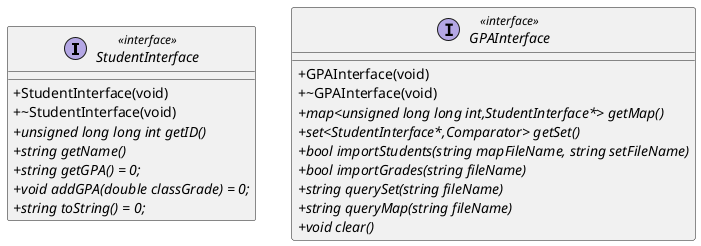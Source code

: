 @startuml
skinparam classAttributeIconSize 0

interface StudentInterface <<interface>> {
    + StudentInterface(void)
    + ~StudentInterface(void)
    + {abstract} unsigned long long int getID()
    + {abstract} string getName()
    + {abstract} string getGPA() = 0;
	+ {abstract} void addGPA(double classGrade) = 0;
    + {abstract} string toString() = 0;

}

interface GPAInterface <<interface>> {
    + GPAInterface(void)
    + ~GPAInterface(void)
    + {abstract} map<unsigned long long int,StudentInterface*> getMap()
    + {abstract} set<StudentInterface*,Comparator> getSet()
    + {abstract} bool importStudents(string mapFileName, string setFileName)
    + {abstract} bool importGrades(string fileName)
    + {abstract} string querySet(string fileName)
	+ {abstract} string queryMap(string fileName)
	+ {abstract} void clear()

}

@enduml

